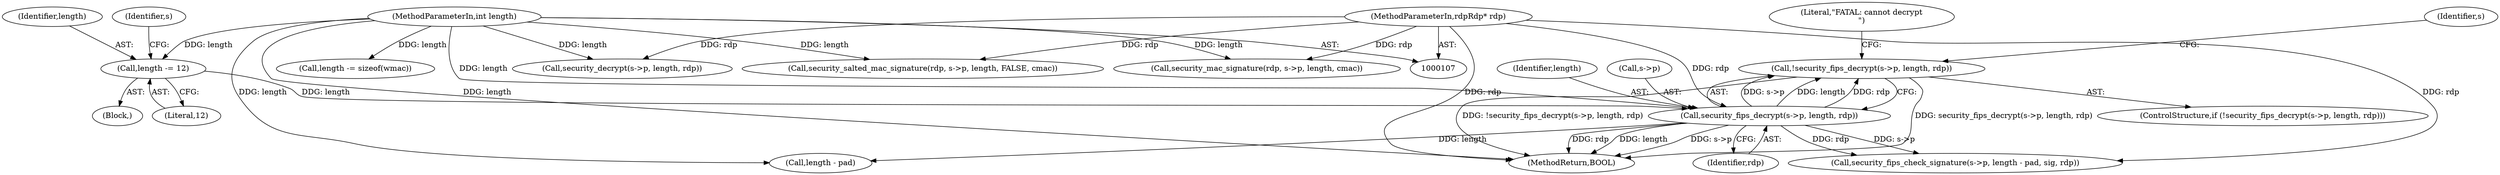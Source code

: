 digraph "0_FreeRDP_7d58aac24fe20ffaad7bd9b40c9ddf457c1b06e7@API" {
"1000156" [label="(Call,!security_fips_decrypt(s->p, length, rdp))"];
"1000157" [label="(Call,security_fips_decrypt(s->p, length, rdp))"];
"1000152" [label="(Call,length -= 12)"];
"1000110" [label="(MethodParameterIn,int length)"];
"1000108" [label="(MethodParameterIn,rdpRdp* rdp)"];
"1000154" [label="(Literal,12)"];
"1000110" [label="(MethodParameterIn,int length)"];
"1000203" [label="(Call,length -= sizeof(wmac))"];
"1000155" [label="(ControlStructure,if (!security_fips_decrypt(s->p, length, rdp)))"];
"1000174" [label="(Call,length - pad)"];
"1000108" [label="(MethodParameterIn,rdpRdp* rdp)"];
"1000170" [label="(Call,security_fips_check_signature(s->p, length - pad, sig, rdp))"];
"1000152" [label="(Call,length -= 12)"];
"1000159" [label="(Identifier,s)"];
"1000209" [label="(Call,security_decrypt(s->p, length, rdp))"];
"1000162" [label="(Identifier,rdp)"];
"1000161" [label="(Identifier,length)"];
"1000153" [label="(Identifier,length)"];
"1000250" [label="(MethodReturn,BOOL)"];
"1000165" [label="(Literal,\"FATAL: cannot decrypt\n\")"];
"1000221" [label="(Call,security_salted_mac_signature(rdp, s->p, length, FALSE, cmac))"];
"1000156" [label="(Call,!security_fips_decrypt(s->p, length, rdp))"];
"1000230" [label="(Call,security_mac_signature(rdp, s->p, length, cmac))"];
"1000158" [label="(Call,s->p)"];
"1000123" [label="(Block,)"];
"1000157" [label="(Call,security_fips_decrypt(s->p, length, rdp))"];
"1000172" [label="(Identifier,s)"];
"1000156" -> "1000155"  [label="AST: "];
"1000156" -> "1000157"  [label="CFG: "];
"1000157" -> "1000156"  [label="AST: "];
"1000165" -> "1000156"  [label="CFG: "];
"1000172" -> "1000156"  [label="CFG: "];
"1000156" -> "1000250"  [label="DDG: security_fips_decrypt(s->p, length, rdp)"];
"1000156" -> "1000250"  [label="DDG: !security_fips_decrypt(s->p, length, rdp)"];
"1000157" -> "1000156"  [label="DDG: s->p"];
"1000157" -> "1000156"  [label="DDG: length"];
"1000157" -> "1000156"  [label="DDG: rdp"];
"1000157" -> "1000162"  [label="CFG: "];
"1000158" -> "1000157"  [label="AST: "];
"1000161" -> "1000157"  [label="AST: "];
"1000162" -> "1000157"  [label="AST: "];
"1000157" -> "1000250"  [label="DDG: s->p"];
"1000157" -> "1000250"  [label="DDG: rdp"];
"1000157" -> "1000250"  [label="DDG: length"];
"1000152" -> "1000157"  [label="DDG: length"];
"1000110" -> "1000157"  [label="DDG: length"];
"1000108" -> "1000157"  [label="DDG: rdp"];
"1000157" -> "1000170"  [label="DDG: s->p"];
"1000157" -> "1000170"  [label="DDG: rdp"];
"1000157" -> "1000174"  [label="DDG: length"];
"1000152" -> "1000123"  [label="AST: "];
"1000152" -> "1000154"  [label="CFG: "];
"1000153" -> "1000152"  [label="AST: "];
"1000154" -> "1000152"  [label="AST: "];
"1000159" -> "1000152"  [label="CFG: "];
"1000110" -> "1000152"  [label="DDG: length"];
"1000110" -> "1000107"  [label="AST: "];
"1000110" -> "1000250"  [label="DDG: length"];
"1000110" -> "1000174"  [label="DDG: length"];
"1000110" -> "1000203"  [label="DDG: length"];
"1000110" -> "1000209"  [label="DDG: length"];
"1000110" -> "1000221"  [label="DDG: length"];
"1000110" -> "1000230"  [label="DDG: length"];
"1000108" -> "1000107"  [label="AST: "];
"1000108" -> "1000250"  [label="DDG: rdp"];
"1000108" -> "1000170"  [label="DDG: rdp"];
"1000108" -> "1000209"  [label="DDG: rdp"];
"1000108" -> "1000221"  [label="DDG: rdp"];
"1000108" -> "1000230"  [label="DDG: rdp"];
}
